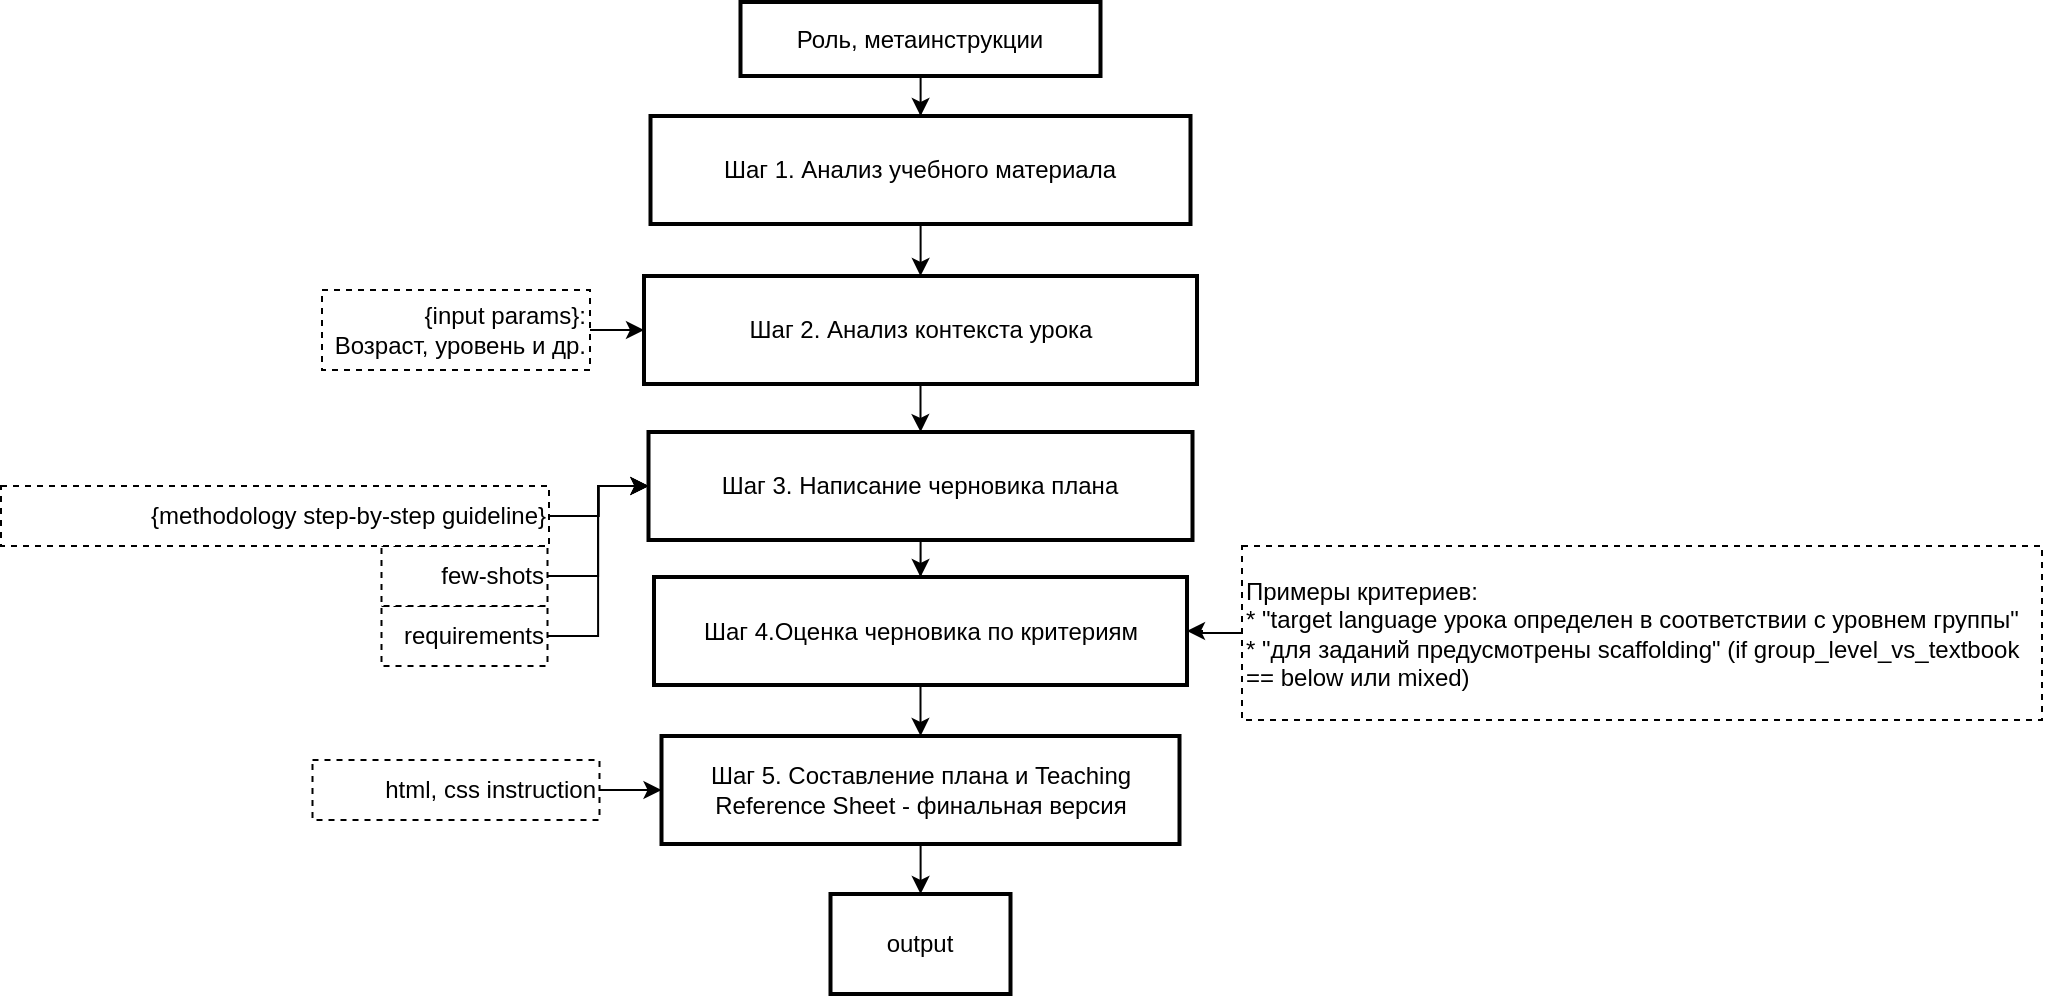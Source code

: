 <mxfile version="27.0.6">
  <diagram name="Страница — 1" id="mMibfgP7FLrCibUXT85D">
    <mxGraphModel dx="-531" dy="993" grid="1" gridSize="10" guides="1" tooltips="1" connect="1" arrows="1" fold="1" page="1" pageScale="1" pageWidth="827" pageHeight="1169" math="0" shadow="0">
      <root>
        <mxCell id="0" />
        <mxCell id="1" parent="0" />
        <mxCell id="osqDWqHXKL7bKPATrkBW-37" value="Примеры критериев:&#xa;* &quot;target language урока определен в соответствии с уровнем группы&quot;&#xa;* &quot;для заданий предусмотрены scaffolding&quot; (if group_level_vs_textbook == below или mixed) " style="whiteSpace=wrap;strokeWidth=1;align=left;dashed=1;" vertex="1" parent="1">
          <mxGeometry x="2620" y="646" width="400" height="87" as="geometry" />
        </mxCell>
        <mxCell id="osqDWqHXKL7bKPATrkBW-93" style="edgeStyle=orthogonalEdgeStyle;rounded=0;orthogonalLoop=1;jettySize=auto;html=1;" edge="1" parent="1" source="osqDWqHXKL7bKPATrkBW-55" target="osqDWqHXKL7bKPATrkBW-56">
          <mxGeometry relative="1" as="geometry" />
        </mxCell>
        <mxCell id="osqDWqHXKL7bKPATrkBW-55" value="Роль, метаинструкции" style="whiteSpace=wrap;strokeWidth=2;" vertex="1" parent="1">
          <mxGeometry x="2369.25" y="374" width="180" height="37" as="geometry" />
        </mxCell>
        <mxCell id="osqDWqHXKL7bKPATrkBW-94" style="edgeStyle=orthogonalEdgeStyle;rounded=0;orthogonalLoop=1;jettySize=auto;html=1;" edge="1" parent="1" source="osqDWqHXKL7bKPATrkBW-56" target="osqDWqHXKL7bKPATrkBW-57">
          <mxGeometry relative="1" as="geometry" />
        </mxCell>
        <mxCell id="osqDWqHXKL7bKPATrkBW-56" value="Шаг 1. Анализ учебного материала" style="whiteSpace=wrap;strokeWidth=2;" vertex="1" parent="1">
          <mxGeometry x="2324.25" y="431" width="270" height="54" as="geometry" />
        </mxCell>
        <mxCell id="osqDWqHXKL7bKPATrkBW-95" style="edgeStyle=orthogonalEdgeStyle;rounded=0;orthogonalLoop=1;jettySize=auto;html=1;" edge="1" parent="1" source="osqDWqHXKL7bKPATrkBW-57" target="osqDWqHXKL7bKPATrkBW-58">
          <mxGeometry relative="1" as="geometry" />
        </mxCell>
        <mxCell id="osqDWqHXKL7bKPATrkBW-57" value="Шаг 2. Анализ контекста урока" style="whiteSpace=wrap;strokeWidth=2;" vertex="1" parent="1">
          <mxGeometry x="2321" y="511" width="276.5" height="54" as="geometry" />
        </mxCell>
        <mxCell id="osqDWqHXKL7bKPATrkBW-96" style="edgeStyle=orthogonalEdgeStyle;rounded=0;orthogonalLoop=1;jettySize=auto;html=1;entryX=0.5;entryY=0;entryDx=0;entryDy=0;" edge="1" parent="1" source="osqDWqHXKL7bKPATrkBW-58" target="osqDWqHXKL7bKPATrkBW-60">
          <mxGeometry relative="1" as="geometry" />
        </mxCell>
        <mxCell id="osqDWqHXKL7bKPATrkBW-58" value="Шаг 3. Написание черновика плана" style="whiteSpace=wrap;strokeWidth=2;" vertex="1" parent="1">
          <mxGeometry x="2323.25" y="589" width="272" height="54" as="geometry" />
        </mxCell>
        <mxCell id="osqDWqHXKL7bKPATrkBW-97" style="edgeStyle=orthogonalEdgeStyle;rounded=0;orthogonalLoop=1;jettySize=auto;html=1;" edge="1" parent="1" source="osqDWqHXKL7bKPATrkBW-60" target="osqDWqHXKL7bKPATrkBW-61">
          <mxGeometry relative="1" as="geometry" />
        </mxCell>
        <mxCell id="osqDWqHXKL7bKPATrkBW-60" value="Шаг 4.Оценка черновика по критериям" style="whiteSpace=wrap;strokeWidth=2;" vertex="1" parent="1">
          <mxGeometry x="2326" y="661.5" width="266.5" height="54" as="geometry" />
        </mxCell>
        <mxCell id="osqDWqHXKL7bKPATrkBW-101" style="edgeStyle=orthogonalEdgeStyle;rounded=0;orthogonalLoop=1;jettySize=auto;html=1;" edge="1" parent="1" source="osqDWqHXKL7bKPATrkBW-61" target="osqDWqHXKL7bKPATrkBW-100">
          <mxGeometry relative="1" as="geometry" />
        </mxCell>
        <mxCell id="osqDWqHXKL7bKPATrkBW-61" value="Шаг 5. Составление плана и Teaching Reference Sheet - финальная версия" style="whiteSpace=wrap;strokeWidth=2;" vertex="1" parent="1">
          <mxGeometry x="2329.75" y="741" width="259" height="54" as="geometry" />
        </mxCell>
        <mxCell id="osqDWqHXKL7bKPATrkBW-78" style="edgeStyle=orthogonalEdgeStyle;rounded=0;orthogonalLoop=1;jettySize=auto;html=1;exitX=1;exitY=0.5;exitDx=0;exitDy=0;" edge="1" parent="1" source="osqDWqHXKL7bKPATrkBW-73" target="osqDWqHXKL7bKPATrkBW-58">
          <mxGeometry relative="1" as="geometry">
            <mxPoint x="2273.75" y="628.0" as="sourcePoint" />
          </mxGeometry>
        </mxCell>
        <mxCell id="osqDWqHXKL7bKPATrkBW-77" style="edgeStyle=orthogonalEdgeStyle;rounded=0;orthogonalLoop=1;jettySize=auto;html=1;entryX=0;entryY=0.5;entryDx=0;entryDy=0;" edge="1" parent="1" source="osqDWqHXKL7bKPATrkBW-76" target="osqDWqHXKL7bKPATrkBW-57">
          <mxGeometry relative="1" as="geometry" />
        </mxCell>
        <mxCell id="osqDWqHXKL7bKPATrkBW-76" value="{input params}:&#xa;Возраст, уровень и др." style="whiteSpace=wrap;strokeWidth=1;align=right;dashed=1;" vertex="1" parent="1">
          <mxGeometry x="2160" y="518" width="134" height="40" as="geometry" />
        </mxCell>
        <mxCell id="osqDWqHXKL7bKPATrkBW-85" style="edgeStyle=orthogonalEdgeStyle;rounded=0;orthogonalLoop=1;jettySize=auto;html=1;exitX=0;exitY=0.5;exitDx=0;exitDy=0;" edge="1" parent="1" source="osqDWqHXKL7bKPATrkBW-37" target="osqDWqHXKL7bKPATrkBW-60">
          <mxGeometry relative="1" as="geometry">
            <mxPoint x="2629.75" y="688.5" as="sourcePoint" />
          </mxGeometry>
        </mxCell>
        <mxCell id="osqDWqHXKL7bKPATrkBW-87" style="edgeStyle=orthogonalEdgeStyle;rounded=0;orthogonalLoop=1;jettySize=auto;html=1;entryX=0;entryY=0.5;entryDx=0;entryDy=0;" edge="1" parent="1" source="osqDWqHXKL7bKPATrkBW-86" target="osqDWqHXKL7bKPATrkBW-58">
          <mxGeometry relative="1" as="geometry" />
        </mxCell>
        <mxCell id="osqDWqHXKL7bKPATrkBW-86" value="requirements" style="whiteSpace=wrap;strokeWidth=1;align=right;strokeColor=default;dashed=1;" vertex="1" parent="1">
          <mxGeometry x="2189.75" y="676" width="83" height="30" as="geometry" />
        </mxCell>
        <mxCell id="osqDWqHXKL7bKPATrkBW-82" value="few-shots" style="whiteSpace=wrap;strokeWidth=1;align=right;strokeColor=default;dashed=1;" vertex="1" parent="1">
          <mxGeometry x="2189.75" y="646" width="83" height="30" as="geometry" />
        </mxCell>
        <mxCell id="osqDWqHXKL7bKPATrkBW-83" style="edgeStyle=orthogonalEdgeStyle;rounded=0;orthogonalLoop=1;jettySize=auto;html=1;entryX=0;entryY=0.5;entryDx=0;entryDy=0;" edge="1" parent="1" source="osqDWqHXKL7bKPATrkBW-82" target="osqDWqHXKL7bKPATrkBW-58">
          <mxGeometry relative="1" as="geometry" />
        </mxCell>
        <mxCell id="osqDWqHXKL7bKPATrkBW-92" style="edgeStyle=orthogonalEdgeStyle;rounded=0;orthogonalLoop=1;jettySize=auto;html=1;" edge="1" parent="1" source="osqDWqHXKL7bKPATrkBW-91" target="osqDWqHXKL7bKPATrkBW-61">
          <mxGeometry relative="1" as="geometry" />
        </mxCell>
        <mxCell id="osqDWqHXKL7bKPATrkBW-91" value="html, css instruction" style="whiteSpace=wrap;strokeWidth=1;align=right;strokeColor=default;dashed=1;" vertex="1" parent="1">
          <mxGeometry x="2155.25" y="753" width="143.5" height="30" as="geometry" />
        </mxCell>
        <mxCell id="osqDWqHXKL7bKPATrkBW-73" value="{methodology step-by-step guideline}" style="whiteSpace=wrap;strokeWidth=1;dashed=1;align=right;" vertex="1" parent="1">
          <mxGeometry x="1999.5" y="616" width="274" height="30" as="geometry" />
        </mxCell>
        <mxCell id="osqDWqHXKL7bKPATrkBW-100" value="output" style="whiteSpace=wrap;strokeWidth=2;" vertex="1" parent="1">
          <mxGeometry x="2414.25" y="820" width="90" height="50" as="geometry" />
        </mxCell>
      </root>
    </mxGraphModel>
  </diagram>
</mxfile>
